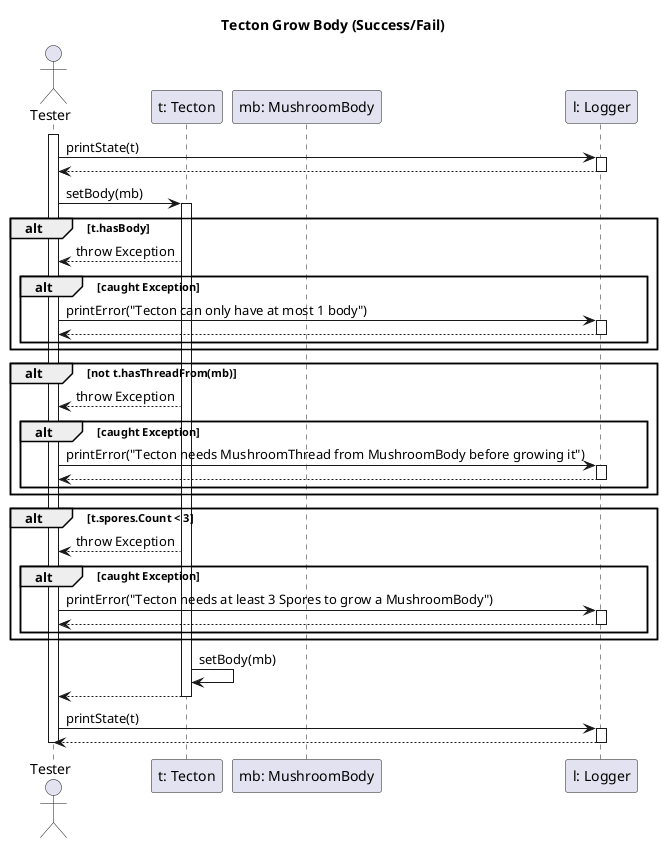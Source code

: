 @startuml tectonGrowBodyTest

title Tecton Grow Body (Success/Fail)

actor "Tester" as ts
participant "t: Tecton" as t
participant "mb: MushroomBody" as mb
participant "l: Logger" as l

activate ts

ts -> l: printState(t)
activate l
ts <-- l
deactivate l

ts -> t: setBody(mb)
activate t

alt t.hasBody
    ts <-- t: throw Exception

    alt caught Exception
        ts -> l: printError("Tecton can only have at most 1 body")
        activate l
        ts <-- l
        deactivate l    
    end
end

alt not t.hasThreadFrom(mb)
    ts <-- t: throw Exception

    alt caught Exception
        ts -> l: printError("Tecton needs MushroomThread from MushroomBody before growing it")
        activate l
        ts <-- l
        deactivate l    
    end
end

alt t.spores.Count < 3
    ts <-- t: throw Exception

    alt caught Exception
        ts -> l: printError("Tecton needs at least 3 Spores to grow a MushroomBody")
        activate l
        ts <-- l
        deactivate l    
    end
end

t -> t: setBody(mb)

ts <-- t
deactivate t

ts -> l: printState(t)
activate l
ts <-- l
deactivate l

deactivate ts

@enduml